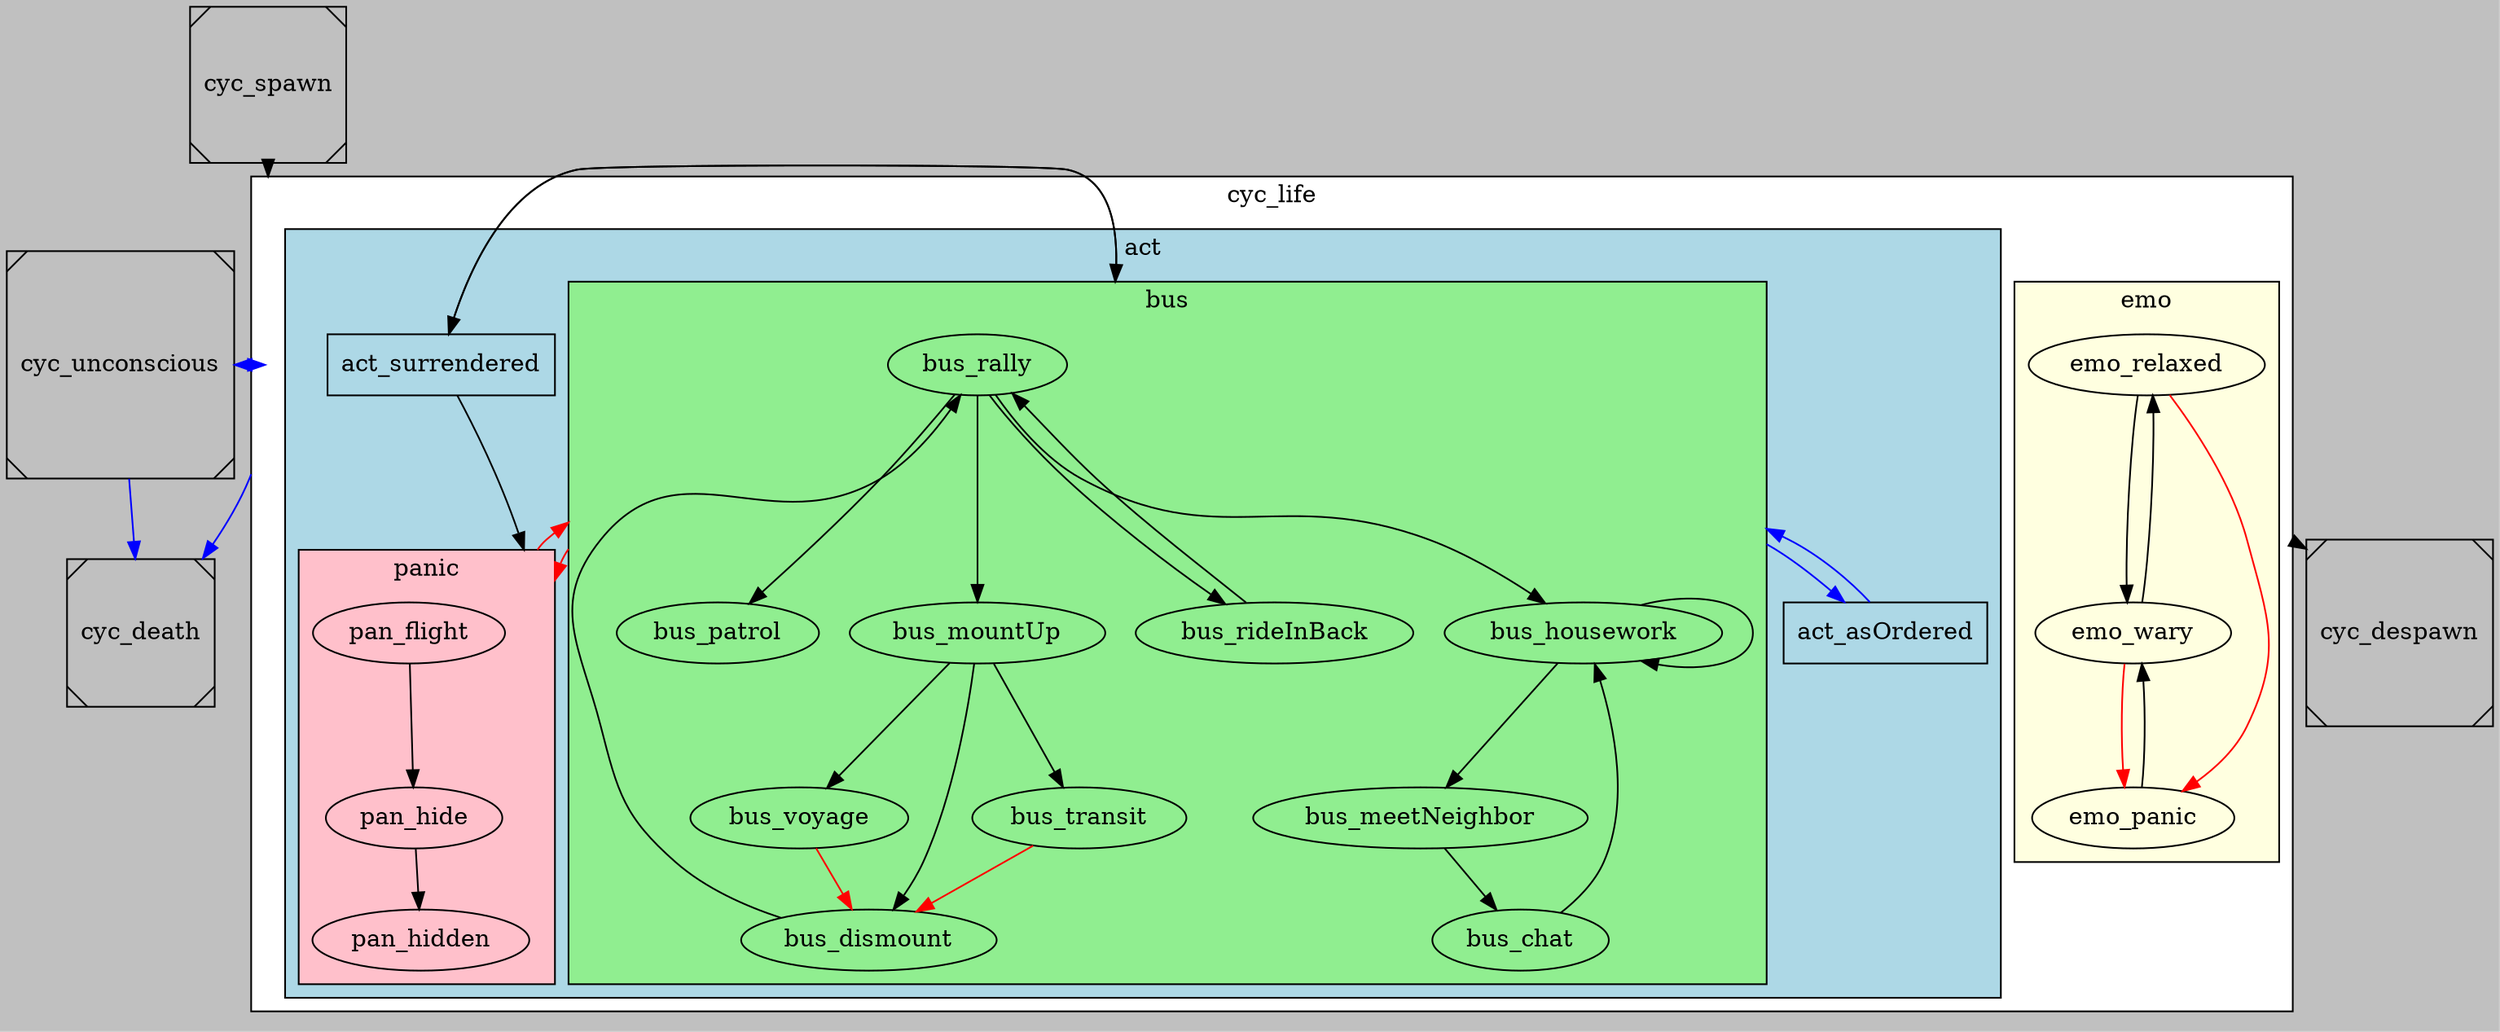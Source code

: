 digraph lifecycle {
    bgcolor="gray";
    compound=true;

    subgraph cluster_life {
        bgcolor="white";
        shape="Msquare";
        label="cyc_life";
        cluster_life_node [shape=point style=invis];

        subgraph cluster_emotions {
            bgcolor="lightyellow";
            label="emo";
            emo_relaxed -> emo_wary;
            {emo_wary, emo_relaxed} -> emo_panic [color="red"];
            emo_panic -> emo_wary -> emo_relaxed;
        }

        subgraph cluster_activities {
            bgcolor="lightblue";
            label="act";

            subgraph cluster_business {
                bgcolor="lightgreen";
                label="bus";
                cluster_business_node [shape=point style=invis];
                bus_rally -> bus_patrol;
                bus_rally -> bus_mountUp;
                bus_rally -> bus_rideInBack;
                bus_mountUp -> bus_transit;
                bus_mountUp -> bus_voyage;
                bus_mountUp -> bus_dismount;
                bus_transit -> bus_dismount [color=red]; # panic event
                bus_voyage -> bus_dismount [color=red]; # panic event
                bus_dismount -> bus_rally;
                bus_rally -> bus_housework;
                bus_rideInBack -> bus_rally;
                bus_housework -> bus_meetNeighbor;
                bus_meetNeighbor -> bus_chat;
                bus_chat -> bus_housework;
                bus_housework -> bus_housework;
            }

            subgraph cluster_panic {
                bgcolor="pink";
                label="panic";
                cluster_panic_node [shape=point style=invis];
                pan_flight -> pan_hide -> pan_hidden;
            }

            act_asOrdered [shape=rectangle];
            act_surrendered [shape=rectangle];

            act_surrendered -> cluster_panic_node [lhead=cluster_panic];

            act_surrendered -> cluster_business_node [lhead=cluster_business];
            cluster_business_node -> act_surrendered [ltail=cluster_business];
            act_asOrdered -> cluster_business_node [lhead=cluster_business color=blue];
            cluster_business_node -> act_asOrdered [ltail=cluster_business color=blue];

            cluster_panic_node -> cluster_business_node [color=red lhead=cluster_business ltail=cluster_panic]
            cluster_business_node -> cluster_panic_node [ltail=cluster_business lhead=cluster_panic color=red]

        }
    }

    cyc_spawn [shape=Msquare];
    cyc_despawn [shape=Msquare];
    cyc_death [shape=Msquare];
    cyc_unconscious [shape=Msquare];

    cyc_spawn -> cluster_life_node [lhead=cluster_life];
    cluster_life_node -> cyc_despawn [ltail=cluster_life];
    cluster_life_node -> cyc_death [ltail=cluster_life color=blue];
    cluster_life_node -> cyc_unconscious [ltail=cluster_life color=blue];
    cyc_unconscious -> cluster_life_node [ltail=cluster_life color=blue];
    cyc_unconscious -> cyc_death [ltail=cluster_life color=blue];
}

